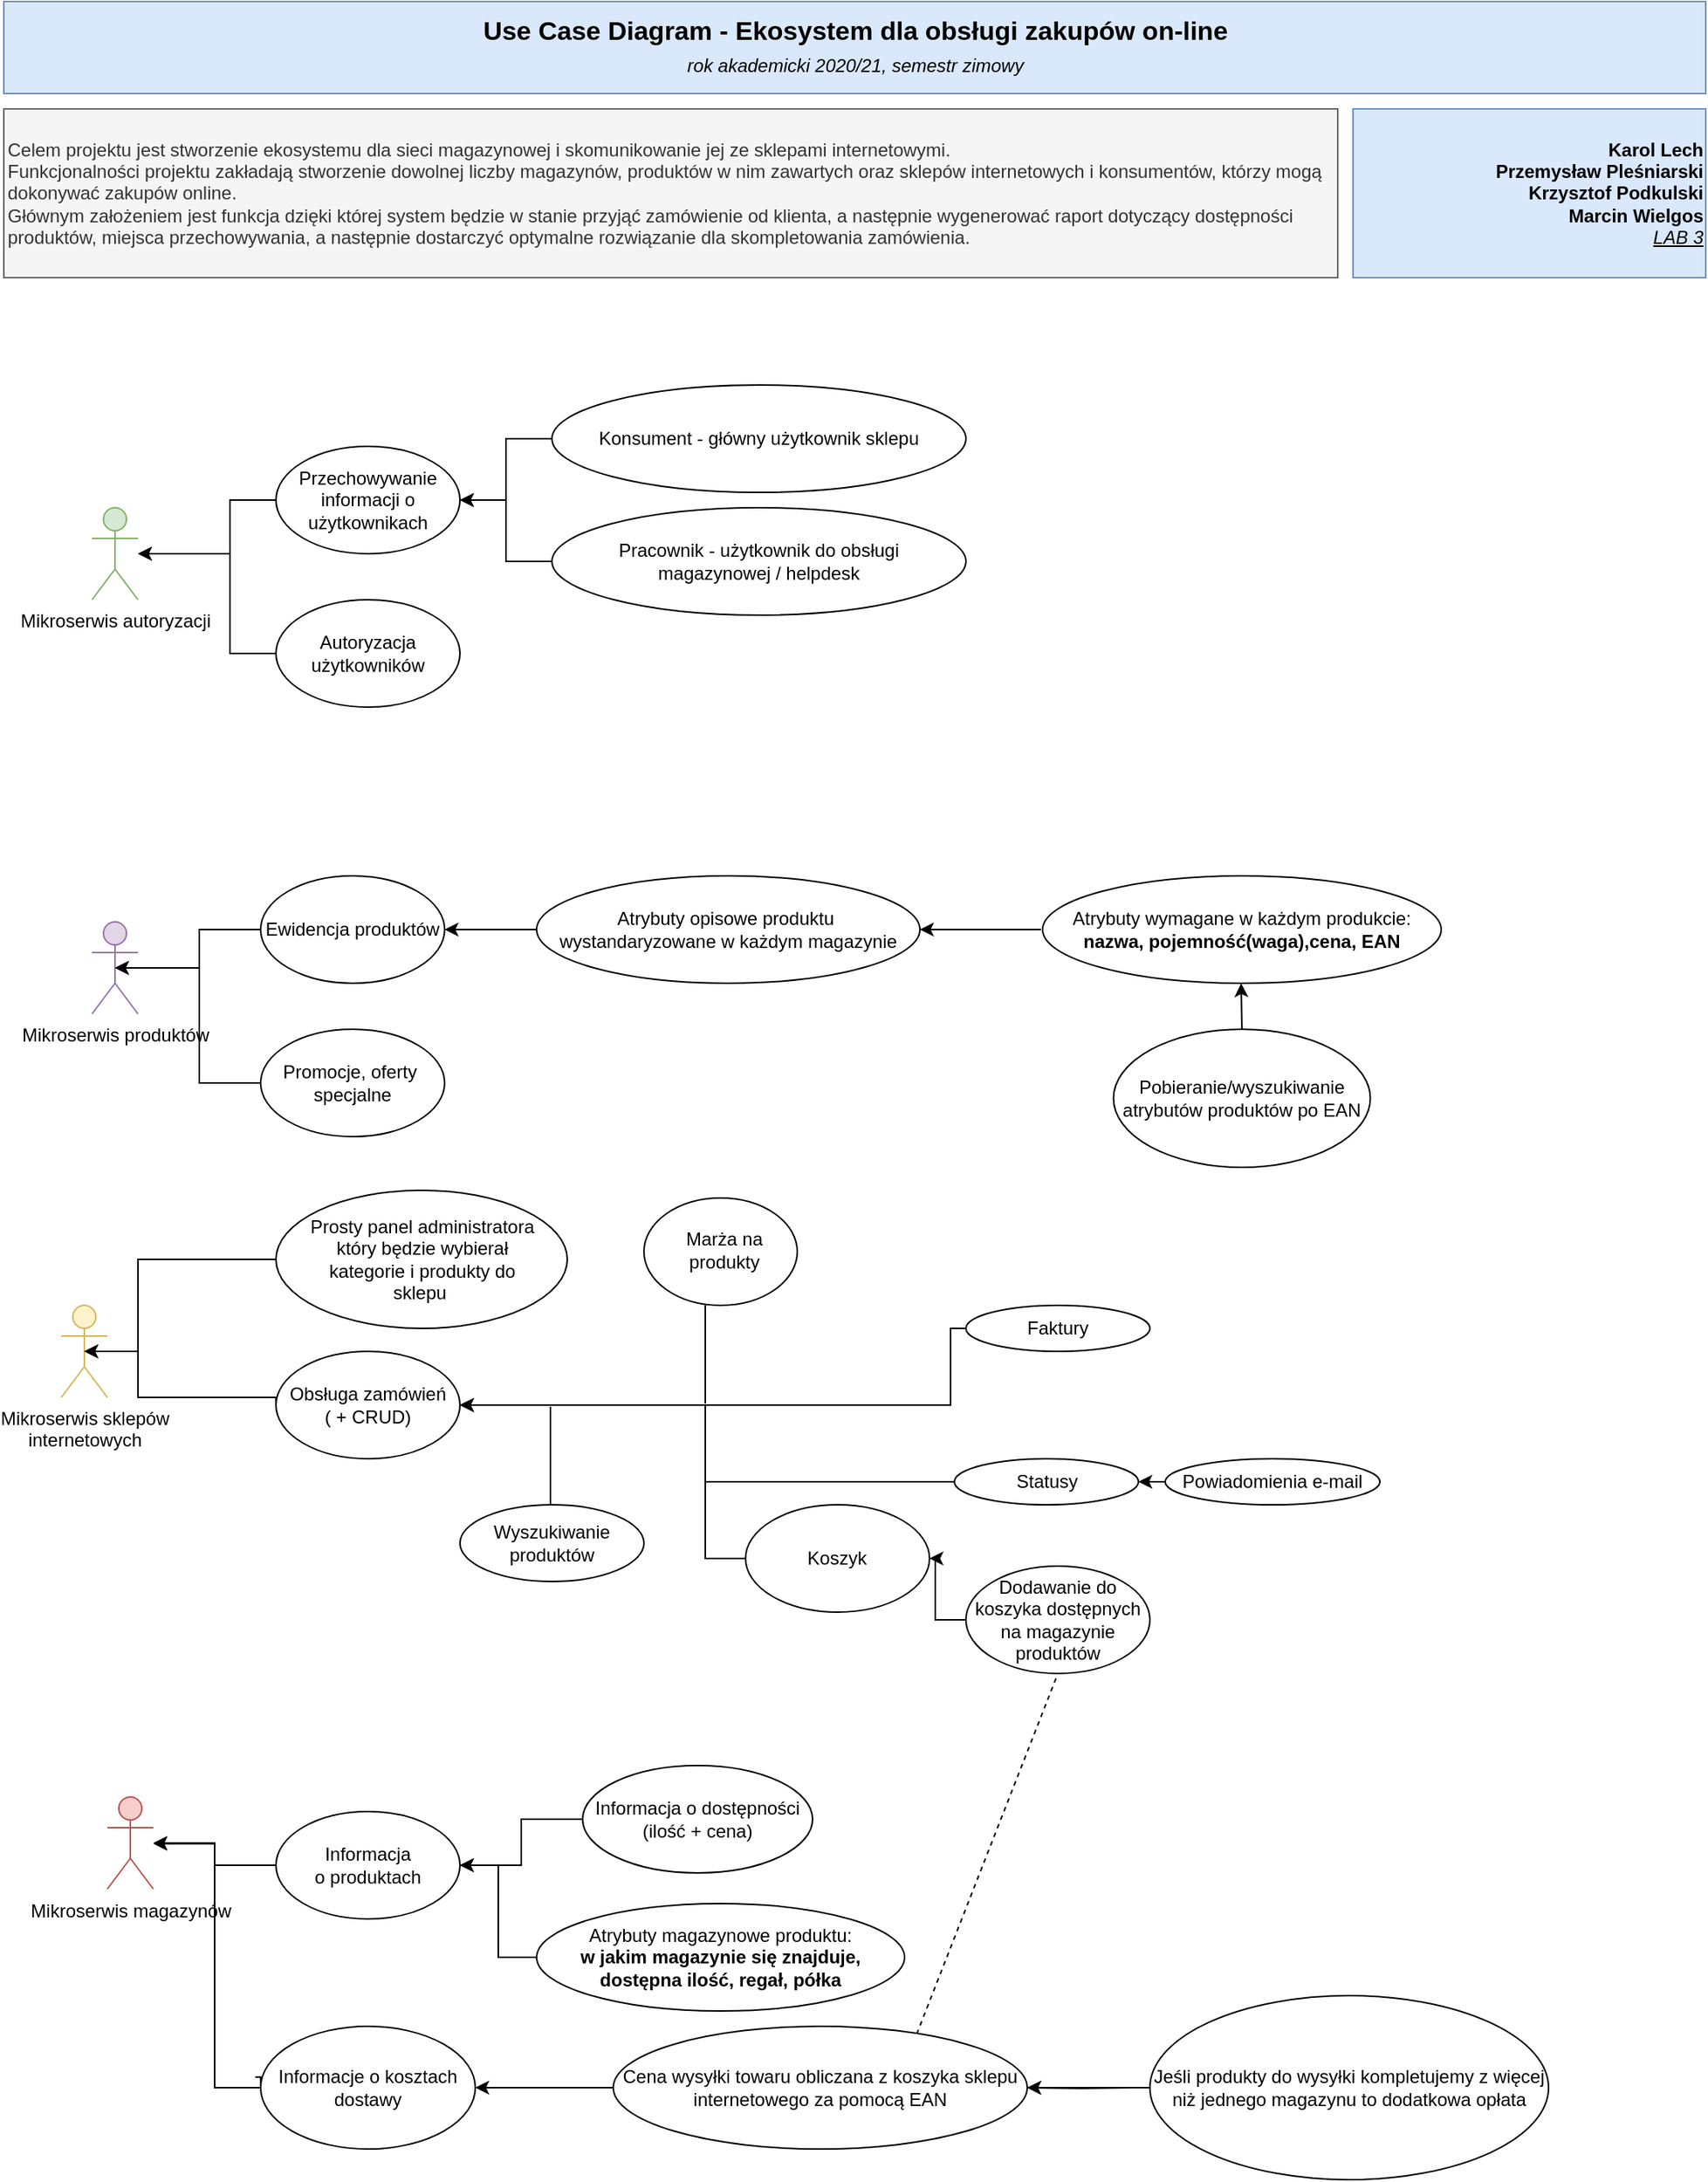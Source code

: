 <mxfile version="13.8.5" type="github">
  <diagram id="2Kik47GidB9AQ40GQkq-" name="Page-1">
    <mxGraphModel dx="1422" dy="794" grid="1" gridSize="10" guides="1" tooltips="1" connect="1" arrows="1" fold="1" page="1" pageScale="1" pageWidth="1169" pageHeight="827" math="0" shadow="0">
      <root>
        <mxCell id="0" />
        <mxCell id="1" parent="0" />
        <mxCell id="m06EBDlfmfmUvxlai8eZ-1" value="&lt;div style=&quot;font-size: 17px&quot;&gt;&lt;b style=&quot;font-size: 17px&quot;&gt;Use Case Diagram -&amp;nbsp;&lt;/b&gt;&lt;b&gt;&lt;span lang=&quot;pl&quot; style=&quot;line-height: 115%&quot;&gt;Ekosystem dla obsługi zakupów on-line&lt;/span&gt;&lt;/b&gt;&lt;/div&gt;&lt;div&gt;&lt;i&gt;&lt;font style=&quot;font-size: 12px&quot;&gt;rok akademicki 2020/21, semestr zimowy&lt;/font&gt;&lt;/i&gt;&lt;/div&gt;" style="rounded=0;whiteSpace=wrap;html=1;fillColor=#dae8fc;strokeColor=#6c8ebf;fontFamily=Helvetica;align=center;fontSize=17;" parent="1" vertex="1">
          <mxGeometry x="32.5" y="40" width="1110" height="60" as="geometry" />
        </mxCell>
        <mxCell id="m06EBDlfmfmUvxlai8eZ-2" value="&lt;div&gt;&lt;font&gt;&lt;b&gt;Karol Lech&lt;/b&gt;&lt;/font&gt;&lt;/div&gt;&lt;div&gt;&lt;font&gt;&lt;b&gt;Przemysław Pleśniarski&lt;/b&gt;&lt;/font&gt;&lt;/div&gt;&lt;div&gt;&lt;font&gt;&lt;b&gt;Krzysztof Podkulski&lt;/b&gt;&lt;/font&gt;&lt;/div&gt;&lt;div&gt;&lt;b&gt;Marcin Wielgos&lt;/b&gt;&lt;/div&gt;&lt;div&gt;&lt;u&gt;&lt;i&gt;LAB 3&lt;/i&gt;&lt;/u&gt;&lt;/div&gt;" style="rounded=0;whiteSpace=wrap;html=1;fillColor=#dae8fc;strokeColor=#6c8ebf;align=right;fontFamily=Helvetica;labelBackgroundColor=none;labelBorderColor=none;strokeWidth=1;glass=0;shadow=0;sketch=0;" parent="1" vertex="1">
          <mxGeometry x="912.5" y="110" width="230" height="110" as="geometry" />
        </mxCell>
        <mxCell id="m06EBDlfmfmUvxlai8eZ-3" value="&lt;div&gt;Celem projektu jest stworzenie ekosystemu dla sieci magazynowej i skomunikowanie jej ze sklepami internetowymi.&amp;nbsp;&lt;/div&gt;&lt;div&gt;Funkcjonalności projektu zakładają stworzenie dowolnej liczby magazynów, produktów w nim zawartych oraz sklepów internetowych i konsumentów, którzy mogą&lt;/div&gt;&lt;div&gt;dokonywać zakupów online.&lt;/div&gt;&lt;div&gt;Głównym założeniem jest funkcja dzięki której system będzie w stanie przyjąć zamówienie od klienta, a następnie wygenerować raport dotyczący dostępności produktów, miejsca przechowywania, a następnie dostarczyć optymalne rozwiązanie dla skompletowania zamówienia.&amp;nbsp;&lt;/div&gt;" style="rounded=0;whiteSpace=wrap;html=1;align=left;fontFamily=Helvetica;labelBackgroundColor=none;labelBorderColor=none;strokeWidth=1;glass=0;shadow=0;sketch=0;fillColor=#f5f5f5;strokeColor=#666666;fontColor=#333333;" parent="1" vertex="1">
          <mxGeometry x="32.5" y="110" width="870" height="110" as="geometry" />
        </mxCell>
        <mxCell id="m06EBDlfmfmUvxlai8eZ-5" value="Mikroserwis autoryzacji" style="shape=umlActor;verticalLabelPosition=bottom;verticalAlign=top;html=1;outlineConnect=0;fillColor=#d5e8d4;strokeColor=#82b366;" parent="1" vertex="1">
          <mxGeometry x="90" y="370" width="30" height="60" as="geometry" />
        </mxCell>
        <mxCell id="m06EBDlfmfmUvxlai8eZ-18" style="edgeStyle=orthogonalEdgeStyle;rounded=0;orthogonalLoop=1;jettySize=auto;html=1;exitX=0;exitY=0.5;exitDx=0;exitDy=0;" parent="1" source="m06EBDlfmfmUvxlai8eZ-6" edge="1">
          <mxGeometry relative="1" as="geometry">
            <mxPoint x="120" y="400" as="targetPoint" />
            <Array as="points">
              <mxPoint x="180" y="365" />
              <mxPoint x="180" y="400" />
            </Array>
          </mxGeometry>
        </mxCell>
        <mxCell id="m06EBDlfmfmUvxlai8eZ-6" value="Przechowywanie&lt;br&gt;informacji o&lt;br&gt;użytkownikach" style="ellipse;whiteSpace=wrap;html=1;" parent="1" vertex="1">
          <mxGeometry x="210" y="330" width="120" height="70" as="geometry" />
        </mxCell>
        <mxCell id="m06EBDlfmfmUvxlai8eZ-9" style="edgeStyle=orthogonalEdgeStyle;rounded=0;orthogonalLoop=1;jettySize=auto;html=1;exitX=0;exitY=0.5;exitDx=0;exitDy=0;entryX=1;entryY=0.5;entryDx=0;entryDy=0;" parent="1" source="m06EBDlfmfmUvxlai8eZ-7" target="m06EBDlfmfmUvxlai8eZ-6" edge="1">
          <mxGeometry relative="1" as="geometry" />
        </mxCell>
        <mxCell id="m06EBDlfmfmUvxlai8eZ-7" value="Konsument - główny użytkownik sklepu" style="ellipse;whiteSpace=wrap;html=1;" parent="1" vertex="1">
          <mxGeometry x="390" y="290" width="270" height="70" as="geometry" />
        </mxCell>
        <mxCell id="m06EBDlfmfmUvxlai8eZ-10" style="edgeStyle=orthogonalEdgeStyle;rounded=0;orthogonalLoop=1;jettySize=auto;html=1;exitX=0;exitY=0.5;exitDx=0;exitDy=0;entryX=1;entryY=0.5;entryDx=0;entryDy=0;" parent="1" source="m06EBDlfmfmUvxlai8eZ-8" target="m06EBDlfmfmUvxlai8eZ-6" edge="1">
          <mxGeometry relative="1" as="geometry">
            <mxPoint x="330" y="360" as="targetPoint" />
            <Array as="points">
              <mxPoint x="360" y="405" />
              <mxPoint x="360" y="365" />
            </Array>
          </mxGeometry>
        </mxCell>
        <mxCell id="m06EBDlfmfmUvxlai8eZ-8" value="Pracownik - użytkownik do obsługi &lt;br&gt;magazynowej / helpdesk" style="ellipse;whiteSpace=wrap;html=1;" parent="1" vertex="1">
          <mxGeometry x="390" y="370" width="270" height="70" as="geometry" />
        </mxCell>
        <mxCell id="m06EBDlfmfmUvxlai8eZ-17" style="edgeStyle=orthogonalEdgeStyle;rounded=0;orthogonalLoop=1;jettySize=auto;html=1;exitX=0;exitY=0.5;exitDx=0;exitDy=0;" parent="1" source="m06EBDlfmfmUvxlai8eZ-11" target="m06EBDlfmfmUvxlai8eZ-5" edge="1">
          <mxGeometry relative="1" as="geometry">
            <Array as="points">
              <mxPoint x="180" y="465" />
              <mxPoint x="180" y="400" />
            </Array>
          </mxGeometry>
        </mxCell>
        <mxCell id="m06EBDlfmfmUvxlai8eZ-11" value="Autoryzacja użytkowników" style="ellipse;whiteSpace=wrap;html=1;" parent="1" vertex="1">
          <mxGeometry x="210" y="430" width="120" height="70" as="geometry" />
        </mxCell>
        <mxCell id="m06EBDlfmfmUvxlai8eZ-12" value="Mikroserwis magazynów" style="shape=umlActor;verticalLabelPosition=bottom;verticalAlign=top;html=1;outlineConnect=0;fillColor=#f8cecc;strokeColor=#b85450;" parent="1" vertex="1">
          <mxGeometry x="100" y="1210.5" width="30" height="60" as="geometry" />
        </mxCell>
        <mxCell id="m06EBDlfmfmUvxlai8eZ-44" style="edgeStyle=orthogonalEdgeStyle;rounded=0;orthogonalLoop=1;jettySize=auto;html=1;exitX=0;exitY=0.5;exitDx=0;exitDy=0;entryX=1;entryY=0.5;entryDx=0;entryDy=0;" parent="1" source="m06EBDlfmfmUvxlai8eZ-15" target="m06EBDlfmfmUvxlai8eZ-31" edge="1">
          <mxGeometry relative="1" as="geometry">
            <Array as="points">
              <mxPoint x="490" y="1055" />
              <mxPoint x="490" y="955" />
            </Array>
          </mxGeometry>
        </mxCell>
        <mxCell id="m06EBDlfmfmUvxlai8eZ-15" value="Koszyk" style="ellipse;whiteSpace=wrap;html=1;" parent="1" vertex="1">
          <mxGeometry x="516.25" y="1020" width="120" height="70" as="geometry" />
        </mxCell>
        <mxCell id="m06EBDlfmfmUvxlai8eZ-21" value="Mikroserwis sklepów&lt;br&gt;internetowych" style="shape=umlActor;verticalLabelPosition=bottom;verticalAlign=top;html=1;outlineConnect=0;fillColor=#fff2cc;strokeColor=#d6b656;" parent="1" vertex="1">
          <mxGeometry x="70" y="890" width="30" height="60" as="geometry" />
        </mxCell>
        <mxCell id="m06EBDlfmfmUvxlai8eZ-62" style="edgeStyle=orthogonalEdgeStyle;rounded=0;orthogonalLoop=1;jettySize=auto;html=1;exitX=0;exitY=0.5;exitDx=0;exitDy=0;" parent="1" source="m06EBDlfmfmUvxlai8eZ-22" target="m06EBDlfmfmUvxlai8eZ-12" edge="1">
          <mxGeometry relative="1" as="geometry" />
        </mxCell>
        <mxCell id="m06EBDlfmfmUvxlai8eZ-22" value="Informacja&lt;br&gt;o produktach" style="ellipse;whiteSpace=wrap;html=1;" parent="1" vertex="1">
          <mxGeometry x="210" y="1220" width="120" height="70" as="geometry" />
        </mxCell>
        <mxCell id="m06EBDlfmfmUvxlai8eZ-25" style="edgeStyle=orthogonalEdgeStyle;rounded=0;orthogonalLoop=1;jettySize=auto;html=1;exitX=0;exitY=0.5;exitDx=0;exitDy=0;" parent="1" source="m06EBDlfmfmUvxlai8eZ-23" target="m06EBDlfmfmUvxlai8eZ-22" edge="1">
          <mxGeometry relative="1" as="geometry" />
        </mxCell>
        <mxCell id="m06EBDlfmfmUvxlai8eZ-23" value="Atrybuty magazynowe produktu:&lt;br&gt;&lt;b&gt;w jakim magazynie się znajduje, dostępna ilość, regał, półka&lt;/b&gt;" style="ellipse;whiteSpace=wrap;html=1;" parent="1" vertex="1">
          <mxGeometry x="380" y="1280" width="240" height="70" as="geometry" />
        </mxCell>
        <mxCell id="m06EBDlfmfmUvxlai8eZ-28" style="edgeStyle=orthogonalEdgeStyle;rounded=0;orthogonalLoop=1;jettySize=auto;html=1;exitX=0;exitY=0.5;exitDx=0;exitDy=0;entryX=1;entryY=0.5;entryDx=0;entryDy=0;" parent="1" source="m06EBDlfmfmUvxlai8eZ-26" target="m06EBDlfmfmUvxlai8eZ-15" edge="1">
          <mxGeometry relative="1" as="geometry" />
        </mxCell>
        <mxCell id="m06EBDlfmfmUvxlai8eZ-26" value="Dodawanie do koszyka dostępnych&lt;br&gt;na magazynie produktów" style="ellipse;whiteSpace=wrap;html=1;" parent="1" vertex="1">
          <mxGeometry x="660" y="1060" width="120" height="70" as="geometry" />
        </mxCell>
        <mxCell id="m06EBDlfmfmUvxlai8eZ-29" style="edgeStyle=orthogonalEdgeStyle;rounded=0;orthogonalLoop=1;jettySize=auto;html=1;exitX=0;exitY=0.5;exitDx=0;exitDy=0;entryX=1;entryY=0.5;entryDx=0;entryDy=0;" parent="1" source="m06EBDlfmfmUvxlai8eZ-27" target="m06EBDlfmfmUvxlai8eZ-22" edge="1">
          <mxGeometry relative="1" as="geometry" />
        </mxCell>
        <mxCell id="m06EBDlfmfmUvxlai8eZ-27" value="Informacja o dostępności&lt;br&gt;(ilość + cena)" style="ellipse;whiteSpace=wrap;html=1;" parent="1" vertex="1">
          <mxGeometry x="410" y="1190" width="150" height="70" as="geometry" />
        </mxCell>
        <mxCell id="m06EBDlfmfmUvxlai8eZ-30" value="" style="endArrow=none;dashed=1;html=1;exitX=0.733;exitY=0.063;exitDx=0;exitDy=0;entryX=0.5;entryY=1;entryDx=0;entryDy=0;exitPerimeter=0;" parent="1" source="m06EBDlfmfmUvxlai8eZ-66" target="m06EBDlfmfmUvxlai8eZ-26" edge="1">
          <mxGeometry width="50" height="50" relative="1" as="geometry">
            <mxPoint x="560" y="1190" as="sourcePoint" />
            <mxPoint x="610" y="1140" as="targetPoint" />
          </mxGeometry>
        </mxCell>
        <mxCell id="m06EBDlfmfmUvxlai8eZ-63" style="edgeStyle=orthogonalEdgeStyle;rounded=0;orthogonalLoop=1;jettySize=auto;html=1;exitX=0;exitY=0.5;exitDx=0;exitDy=0;entryX=0.5;entryY=0.5;entryDx=0;entryDy=0;entryPerimeter=0;" parent="1" source="m06EBDlfmfmUvxlai8eZ-31" target="m06EBDlfmfmUvxlai8eZ-21" edge="1">
          <mxGeometry relative="1" as="geometry">
            <Array as="points">
              <mxPoint x="210" y="950" />
              <mxPoint x="120" y="950" />
              <mxPoint x="120" y="920" />
            </Array>
          </mxGeometry>
        </mxCell>
        <mxCell id="m06EBDlfmfmUvxlai8eZ-31" value="Obsługa zamówień&lt;br&gt;( + CRUD)" style="ellipse;whiteSpace=wrap;html=1;" parent="1" vertex="1">
          <mxGeometry x="210" y="920" width="120" height="70" as="geometry" />
        </mxCell>
        <mxCell id="m06EBDlfmfmUvxlai8eZ-41" style="edgeStyle=orthogonalEdgeStyle;rounded=0;orthogonalLoop=1;jettySize=auto;html=1;exitX=0;exitY=0.5;exitDx=0;exitDy=0;entryX=1;entryY=0.5;entryDx=0;entryDy=0;" parent="1" source="m06EBDlfmfmUvxlai8eZ-34" target="m06EBDlfmfmUvxlai8eZ-31" edge="1">
          <mxGeometry relative="1" as="geometry">
            <mxPoint x="330" y="1014.667" as="targetPoint" />
            <Array as="points">
              <mxPoint x="650" y="955" />
            </Array>
          </mxGeometry>
        </mxCell>
        <mxCell id="m06EBDlfmfmUvxlai8eZ-34" value="Faktury" style="ellipse;whiteSpace=wrap;html=1;" parent="1" vertex="1">
          <mxGeometry x="660" y="890" width="120" height="30" as="geometry" />
        </mxCell>
        <mxCell id="m06EBDlfmfmUvxlai8eZ-43" style="edgeStyle=orthogonalEdgeStyle;rounded=0;orthogonalLoop=1;jettySize=auto;html=1;exitX=0;exitY=0.5;exitDx=0;exitDy=0;entryX=1;entryY=0.5;entryDx=0;entryDy=0;" parent="1" source="m06EBDlfmfmUvxlai8eZ-35" target="m06EBDlfmfmUvxlai8eZ-31" edge="1">
          <mxGeometry relative="1" as="geometry">
            <Array as="points">
              <mxPoint x="490" y="1005" />
              <mxPoint x="490" y="955" />
            </Array>
          </mxGeometry>
        </mxCell>
        <mxCell id="m06EBDlfmfmUvxlai8eZ-35" value="Statusy" style="ellipse;whiteSpace=wrap;html=1;" parent="1" vertex="1">
          <mxGeometry x="652.5" y="990" width="120" height="30" as="geometry" />
        </mxCell>
        <mxCell id="m06EBDlfmfmUvxlai8eZ-37" style="edgeStyle=orthogonalEdgeStyle;rounded=0;orthogonalLoop=1;jettySize=auto;html=1;exitX=0;exitY=0.5;exitDx=0;exitDy=0;entryX=1;entryY=0.5;entryDx=0;entryDy=0;" parent="1" source="m06EBDlfmfmUvxlai8eZ-36" target="m06EBDlfmfmUvxlai8eZ-35" edge="1">
          <mxGeometry relative="1" as="geometry" />
        </mxCell>
        <mxCell id="m06EBDlfmfmUvxlai8eZ-36" value="Powiadomienia e-mail" style="ellipse;whiteSpace=wrap;html=1;" parent="1" vertex="1">
          <mxGeometry x="790" y="990" width="140" height="30" as="geometry" />
        </mxCell>
        <mxCell id="m06EBDlfmfmUvxlai8eZ-48" value="Mikroserwis produktów" style="shape=umlActor;verticalLabelPosition=bottom;verticalAlign=top;html=1;outlineConnect=0;fillColor=#e1d5e7;strokeColor=#9673a6;fontSize=12;" parent="1" vertex="1">
          <mxGeometry x="90" y="640" width="30" height="60" as="geometry" />
        </mxCell>
        <mxCell id="m06EBDlfmfmUvxlai8eZ-55" style="edgeStyle=orthogonalEdgeStyle;rounded=0;orthogonalLoop=1;jettySize=auto;html=1;exitX=0;exitY=0.5;exitDx=0;exitDy=0;entryX=0.5;entryY=0.5;entryDx=0;entryDy=0;entryPerimeter=0;" parent="1" source="m06EBDlfmfmUvxlai8eZ-49" target="m06EBDlfmfmUvxlai8eZ-48" edge="1">
          <mxGeometry relative="1" as="geometry" />
        </mxCell>
        <mxCell id="m06EBDlfmfmUvxlai8eZ-49" value="Ewidencja produktów" style="ellipse;whiteSpace=wrap;html=1;" parent="1" vertex="1">
          <mxGeometry x="200" y="610" width="120" height="70" as="geometry" />
        </mxCell>
        <mxCell id="m06EBDlfmfmUvxlai8eZ-56" style="edgeStyle=orthogonalEdgeStyle;rounded=0;orthogonalLoop=1;jettySize=auto;html=1;exitX=0;exitY=0.5;exitDx=0;exitDy=0;entryX=0.5;entryY=0.5;entryDx=0;entryDy=0;entryPerimeter=0;" parent="1" source="m06EBDlfmfmUvxlai8eZ-50" target="m06EBDlfmfmUvxlai8eZ-48" edge="1">
          <mxGeometry relative="1" as="geometry">
            <Array as="points">
              <mxPoint x="160" y="745" />
              <mxPoint x="160" y="670" />
            </Array>
          </mxGeometry>
        </mxCell>
        <mxCell id="m06EBDlfmfmUvxlai8eZ-50" value="Promocje, oferty&amp;nbsp;&lt;br&gt;specjalne" style="ellipse;whiteSpace=wrap;html=1;" parent="1" vertex="1">
          <mxGeometry x="200" y="710" width="120" height="70" as="geometry" />
        </mxCell>
        <mxCell id="m06EBDlfmfmUvxlai8eZ-52" style="edgeStyle=orthogonalEdgeStyle;rounded=0;orthogonalLoop=1;jettySize=auto;html=1;exitX=0;exitY=0.5;exitDx=0;exitDy=0;" parent="1" source="m06EBDlfmfmUvxlai8eZ-51" target="m06EBDlfmfmUvxlai8eZ-49" edge="1">
          <mxGeometry relative="1" as="geometry" />
        </mxCell>
        <mxCell id="m06EBDlfmfmUvxlai8eZ-51" value="Atrybuty opisowe produktu&amp;nbsp;&lt;br&gt;wystandaryzowane w każdym magazynie" style="ellipse;whiteSpace=wrap;html=1;" parent="1" vertex="1">
          <mxGeometry x="380" y="610" width="250" height="70" as="geometry" />
        </mxCell>
        <mxCell id="m06EBDlfmfmUvxlai8eZ-53" value="Atrybuty wymagane w każdym produkcie:&lt;br&gt;&lt;b&gt;nazwa, pojemność(waga),cena, EAN&lt;/b&gt;" style="ellipse;whiteSpace=wrap;html=1;" parent="1" vertex="1">
          <mxGeometry x="710" y="610" width="260" height="70" as="geometry" />
        </mxCell>
        <mxCell id="m06EBDlfmfmUvxlai8eZ-67" style="edgeStyle=orthogonalEdgeStyle;rounded=0;orthogonalLoop=1;jettySize=auto;html=1;exitX=0.5;exitY=0;exitDx=0;exitDy=0;entryX=1;entryY=0.5;entryDx=0;entryDy=0;" parent="1" source="m06EBDlfmfmUvxlai8eZ-66" target="7NDfx66giatENHxgtlKn-9" edge="1">
          <mxGeometry relative="1" as="geometry">
            <Array as="points">
              <mxPoint x="560" y="1400" />
            </Array>
          </mxGeometry>
        </mxCell>
        <mxCell id="7NDfx66giatENHxgtlKn-2" style="edgeStyle=orthogonalEdgeStyle;rounded=0;orthogonalLoop=1;jettySize=auto;html=1;fontSize=12;entryX=1;entryY=0.5;entryDx=0;entryDy=0;" parent="1" edge="1" target="m06EBDlfmfmUvxlai8eZ-66">
          <mxGeometry relative="1" as="geometry">
            <mxPoint x="768" y="1330" as="targetPoint" />
            <mxPoint x="770" y="1400" as="sourcePoint" />
            <Array as="points" />
          </mxGeometry>
        </mxCell>
        <mxCell id="m06EBDlfmfmUvxlai8eZ-66" value="Cena wysyłki towaru obliczana z koszyka sklepu internetowego za pomocą EAN" style="ellipse;whiteSpace=wrap;html=1;" parent="1" vertex="1">
          <mxGeometry x="430" y="1360" width="270" height="80" as="geometry" />
        </mxCell>
        <mxCell id="7NDfx66giatENHxgtlKn-1" value="" style="endArrow=classic;html=1;fontSize=12;entryX=1;entryY=0.5;entryDx=0;entryDy=0;" parent="1" target="m06EBDlfmfmUvxlai8eZ-51" edge="1">
          <mxGeometry width="50" height="50" relative="1" as="geometry">
            <mxPoint x="709" y="645" as="sourcePoint" />
            <mxPoint x="640" y="645" as="targetPoint" />
            <Array as="points" />
          </mxGeometry>
        </mxCell>
        <mxCell id="7NDfx66giatENHxgtlKn-8" style="edgeStyle=orthogonalEdgeStyle;rounded=0;orthogonalLoop=1;jettySize=auto;html=1;fontSize=12;exitX=-0.025;exitY=0.414;exitDx=0;exitDy=0;exitPerimeter=0;" parent="1" source="7NDfx66giatENHxgtlKn-9" edge="1">
          <mxGeometry relative="1" as="geometry">
            <mxPoint x="130" y="1241" as="targetPoint" />
            <mxPoint x="200" y="1331" as="sourcePoint" />
            <Array as="points">
              <mxPoint x="200" y="1393" />
              <mxPoint x="200" y="1400" />
              <mxPoint x="170" y="1400" />
              <mxPoint x="170" y="1241" />
            </Array>
          </mxGeometry>
        </mxCell>
        <mxCell id="7NDfx66giatENHxgtlKn-9" value="Informacje o kosztach dostawy" style="ellipse;whiteSpace=wrap;html=1;" parent="1" vertex="1">
          <mxGeometry x="200" y="1360" width="140" height="80" as="geometry" />
        </mxCell>
        <mxCell id="fcN32gg0r61ihLvHbd_z-3" value="" style="edgeStyle=orthogonalEdgeStyle;rounded=0;orthogonalLoop=1;jettySize=auto;html=1;" edge="1" parent="1" target="m06EBDlfmfmUvxlai8eZ-66">
          <mxGeometry relative="1" as="geometry">
            <mxPoint x="760" y="1400" as="sourcePoint" />
            <Array as="points">
              <mxPoint x="780" y="1400" />
              <mxPoint x="780" y="1400" />
            </Array>
          </mxGeometry>
        </mxCell>
        <mxCell id="7NDfx66giatENHxgtlKn-10" value="Jeśli produkty do wysyłki kompletujemy z więcej niż jednego magazynu to dodatkowa opłata" style="ellipse;whiteSpace=wrap;html=1;" parent="1" vertex="1">
          <mxGeometry x="780" y="1340" width="260" height="120" as="geometry" />
        </mxCell>
        <mxCell id="fcN32gg0r61ihLvHbd_z-1" value="" style="endArrow=classic;html=1;" edge="1" parent="1">
          <mxGeometry width="50" height="50" relative="1" as="geometry">
            <mxPoint x="840" y="710" as="sourcePoint" />
            <mxPoint x="839.5" y="680" as="targetPoint" />
          </mxGeometry>
        </mxCell>
        <mxCell id="fcN32gg0r61ihLvHbd_z-2" value="Pobieranie/wyszukiwanie atrybutów produktów po EAN" style="ellipse;whiteSpace=wrap;html=1;" vertex="1" parent="1">
          <mxGeometry x="756.25" y="710" width="167.5" height="90" as="geometry" />
        </mxCell>
        <mxCell id="fcN32gg0r61ihLvHbd_z-5" style="edgeStyle=orthogonalEdgeStyle;rounded=0;orthogonalLoop=1;jettySize=auto;html=1;entryX=0.5;entryY=0.5;entryDx=0;entryDy=0;entryPerimeter=0;" edge="1" parent="1" target="m06EBDlfmfmUvxlai8eZ-21">
          <mxGeometry relative="1" as="geometry">
            <mxPoint x="215" y="860" as="sourcePoint" />
            <mxPoint x="100" y="920" as="targetPoint" />
            <Array as="points">
              <mxPoint x="215" y="860" />
              <mxPoint x="120" y="860" />
              <mxPoint x="120" y="920" />
            </Array>
          </mxGeometry>
        </mxCell>
        <mxCell id="fcN32gg0r61ihLvHbd_z-6" value="" style="ellipse;whiteSpace=wrap;html=1;" vertex="1" parent="1">
          <mxGeometry x="210" y="815" width="190" height="90" as="geometry" />
        </mxCell>
        <mxCell id="fcN32gg0r61ihLvHbd_z-7" value="Prosty panel administratora który będzie wybierał kategorie i produkty do sklepu&amp;nbsp;" style="text;html=1;strokeColor=none;fillColor=none;align=center;verticalAlign=middle;whiteSpace=wrap;rounded=0;" vertex="1" parent="1">
          <mxGeometry x="227.5" y="840" width="155" height="40" as="geometry" />
        </mxCell>
        <mxCell id="fcN32gg0r61ihLvHbd_z-9" value="" style="ellipse;whiteSpace=wrap;html=1;" vertex="1" parent="1">
          <mxGeometry x="450" y="820" width="100" height="70" as="geometry" />
        </mxCell>
        <mxCell id="fcN32gg0r61ihLvHbd_z-10" value="Marża na produkty" style="text;html=1;strokeColor=none;fillColor=none;align=center;verticalAlign=middle;whiteSpace=wrap;rounded=0;" vertex="1" parent="1">
          <mxGeometry x="465" y="827" width="75" height="53" as="geometry" />
        </mxCell>
        <mxCell id="fcN32gg0r61ihLvHbd_z-12" value="" style="endArrow=none;html=1;" edge="1" parent="1">
          <mxGeometry width="50" height="50" relative="1" as="geometry">
            <mxPoint x="490" y="954" as="sourcePoint" />
            <mxPoint x="490" y="890" as="targetPoint" />
            <Array as="points">
              <mxPoint x="490" y="914" />
            </Array>
          </mxGeometry>
        </mxCell>
        <mxCell id="fcN32gg0r61ihLvHbd_z-13" value="Wyszukiwanie produktów" style="ellipse;whiteSpace=wrap;html=1;" vertex="1" parent="1">
          <mxGeometry x="330" y="1020" width="120" height="50" as="geometry" />
        </mxCell>
        <mxCell id="fcN32gg0r61ihLvHbd_z-14" value="" style="endArrow=none;html=1;" edge="1" parent="1">
          <mxGeometry width="50" height="50" relative="1" as="geometry">
            <mxPoint x="389" y="1020" as="sourcePoint" />
            <mxPoint x="389" y="956" as="targetPoint" />
            <Array as="points" />
          </mxGeometry>
        </mxCell>
      </root>
    </mxGraphModel>
  </diagram>
</mxfile>
